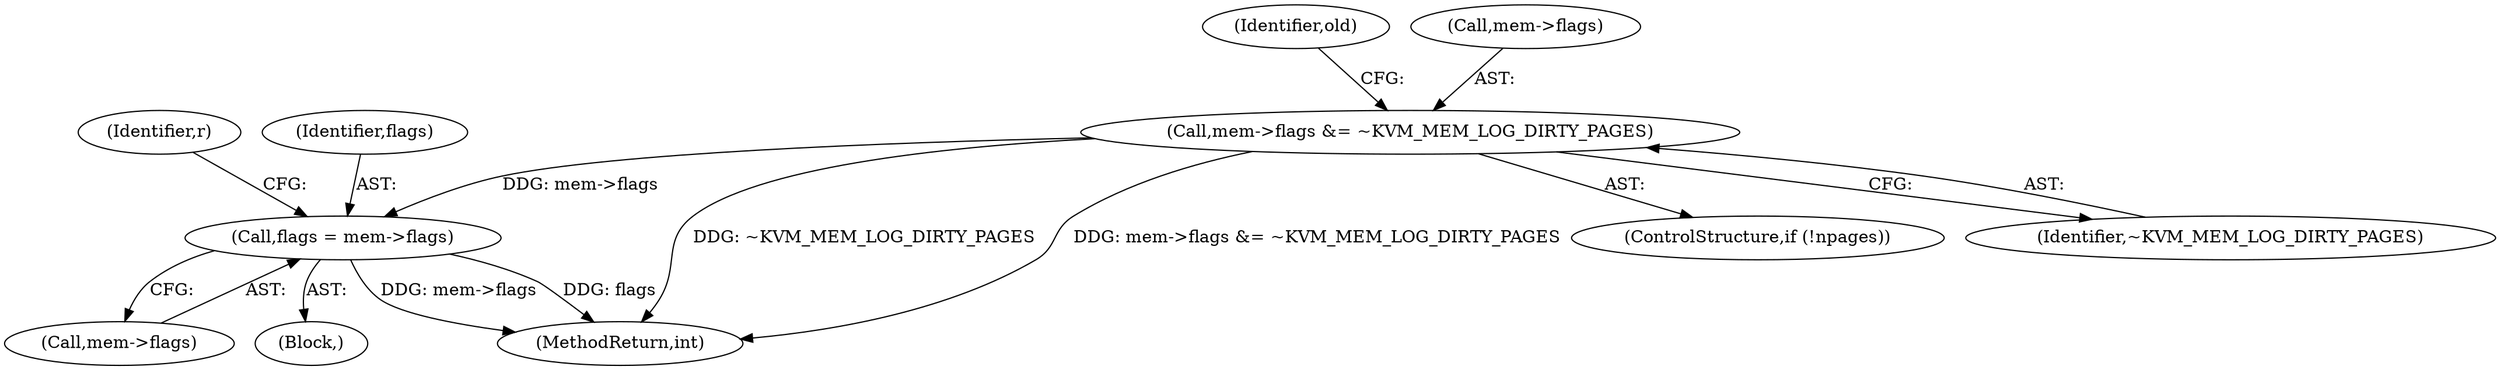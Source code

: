 digraph "0_linux_12d6e7538e2d418c08f082b1b44ffa5fb7270ed8@pointer" {
"1000233" [label="(Call,mem->flags &= ~KVM_MEM_LOG_DIRTY_PAGES)"];
"1000253" [label="(Call,flags = mem->flags)"];
"1000255" [label="(Call,mem->flags)"];
"1000116" [label="(Block,)"];
"1000499" [label="(MethodReturn,int)"];
"1000230" [label="(ControlStructure,if (!npages))"];
"1000237" [label="(Identifier,~KVM_MEM_LOG_DIRTY_PAGES)"];
"1000259" [label="(Identifier,r)"];
"1000254" [label="(Identifier,flags)"];
"1000239" [label="(Identifier,old)"];
"1000234" [label="(Call,mem->flags)"];
"1000233" [label="(Call,mem->flags &= ~KVM_MEM_LOG_DIRTY_PAGES)"];
"1000253" [label="(Call,flags = mem->flags)"];
"1000233" -> "1000230"  [label="AST: "];
"1000233" -> "1000237"  [label="CFG: "];
"1000234" -> "1000233"  [label="AST: "];
"1000237" -> "1000233"  [label="AST: "];
"1000239" -> "1000233"  [label="CFG: "];
"1000233" -> "1000499"  [label="DDG: ~KVM_MEM_LOG_DIRTY_PAGES"];
"1000233" -> "1000499"  [label="DDG: mem->flags &= ~KVM_MEM_LOG_DIRTY_PAGES"];
"1000233" -> "1000253"  [label="DDG: mem->flags"];
"1000253" -> "1000116"  [label="AST: "];
"1000253" -> "1000255"  [label="CFG: "];
"1000254" -> "1000253"  [label="AST: "];
"1000255" -> "1000253"  [label="AST: "];
"1000259" -> "1000253"  [label="CFG: "];
"1000253" -> "1000499"  [label="DDG: mem->flags"];
"1000253" -> "1000499"  [label="DDG: flags"];
}
